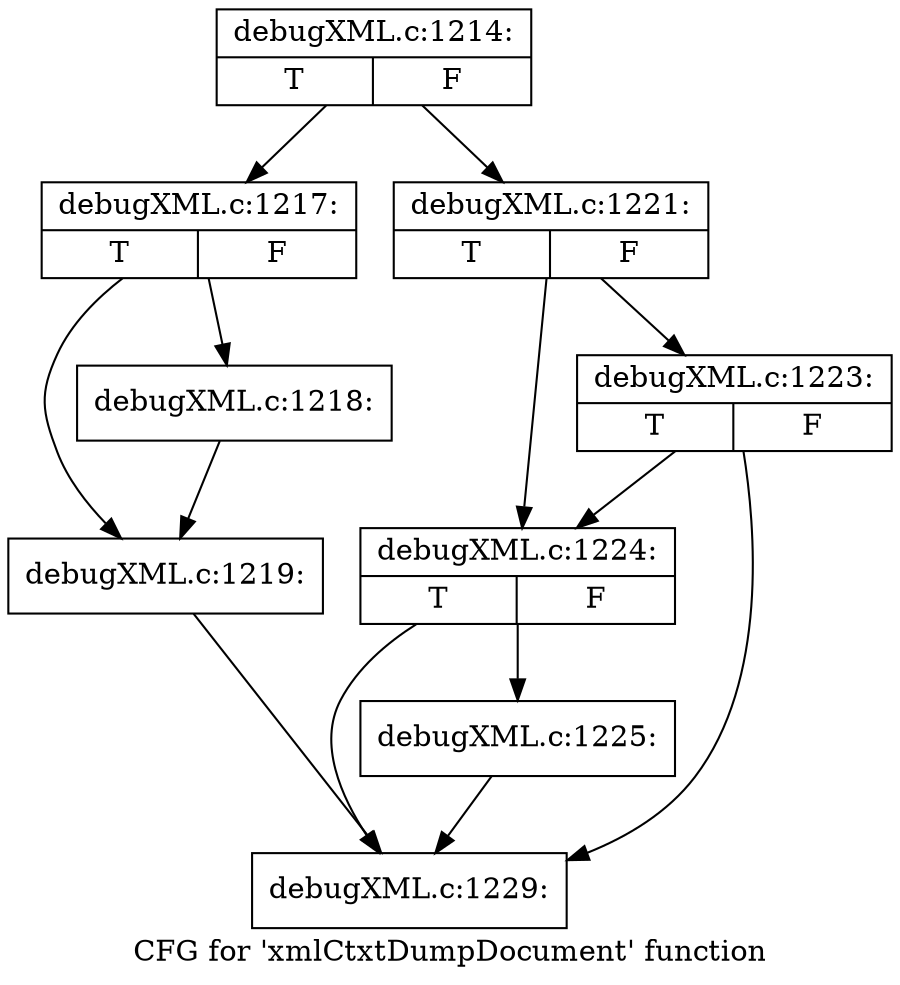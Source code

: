 digraph "CFG for 'xmlCtxtDumpDocument' function" {
	label="CFG for 'xmlCtxtDumpDocument' function";

	Node0x4b72e00 [shape=record,label="{debugXML.c:1214:|{<s0>T|<s1>F}}"];
	Node0x4b72e00 -> Node0x4b73180;
	Node0x4b72e00 -> Node0x4b731d0;
	Node0x4b73180 [shape=record,label="{debugXML.c:1217:|{<s0>T|<s1>F}}"];
	Node0x4b73180 -> Node0x4b79eb0;
	Node0x4b73180 -> Node0x4b79e60;
	Node0x4b79e60 [shape=record,label="{debugXML.c:1218:}"];
	Node0x4b79e60 -> Node0x4b79eb0;
	Node0x4b79eb0 [shape=record,label="{debugXML.c:1219:}"];
	Node0x4b79eb0 -> Node0x4b7a8c0;
	Node0x4b731d0 [shape=record,label="{debugXML.c:1221:|{<s0>T|<s1>F}}"];
	Node0x4b731d0 -> Node0x4b7a910;
	Node0x4b731d0 -> Node0x4b7a990;
	Node0x4b7a990 [shape=record,label="{debugXML.c:1223:|{<s0>T|<s1>F}}"];
	Node0x4b7a990 -> Node0x4b7a910;
	Node0x4b7a990 -> Node0x4b7a8c0;
	Node0x4b7a910 [shape=record,label="{debugXML.c:1224:|{<s0>T|<s1>F}}"];
	Node0x4b7a910 -> Node0x4b7a870;
	Node0x4b7a910 -> Node0x4b7a8c0;
	Node0x4b7a870 [shape=record,label="{debugXML.c:1225:}"];
	Node0x4b7a870 -> Node0x4b7a8c0;
	Node0x4b7a8c0 [shape=record,label="{debugXML.c:1229:}"];
}
